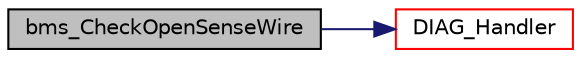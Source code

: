 digraph "bms_CheckOpenSenseWire"
{
  edge [fontname="Helvetica",fontsize="10",labelfontname="Helvetica",labelfontsize="10"];
  node [fontname="Helvetica",fontsize="10",shape=record];
  rankdir="LR";
  Node32 [label="bms_CheckOpenSenseWire",height=0.2,width=0.4,color="black", fillcolor="grey75", style="filled", fontcolor="black"];
  Node32 -> Node33 [color="midnightblue",fontsize="10",style="solid",fontname="Helvetica"];
  Node33 [label="DIAG_Handler",height=0.2,width=0.4,color="red", fillcolor="white", style="filled",URL="$group__API__DIAG.html#ga29e922af6b4c0f5c07d4d5b48b48d156",tooltip="DIAG_Handler provides generic error handling, based on diagnosis group.This function calls the handle..."];
}
